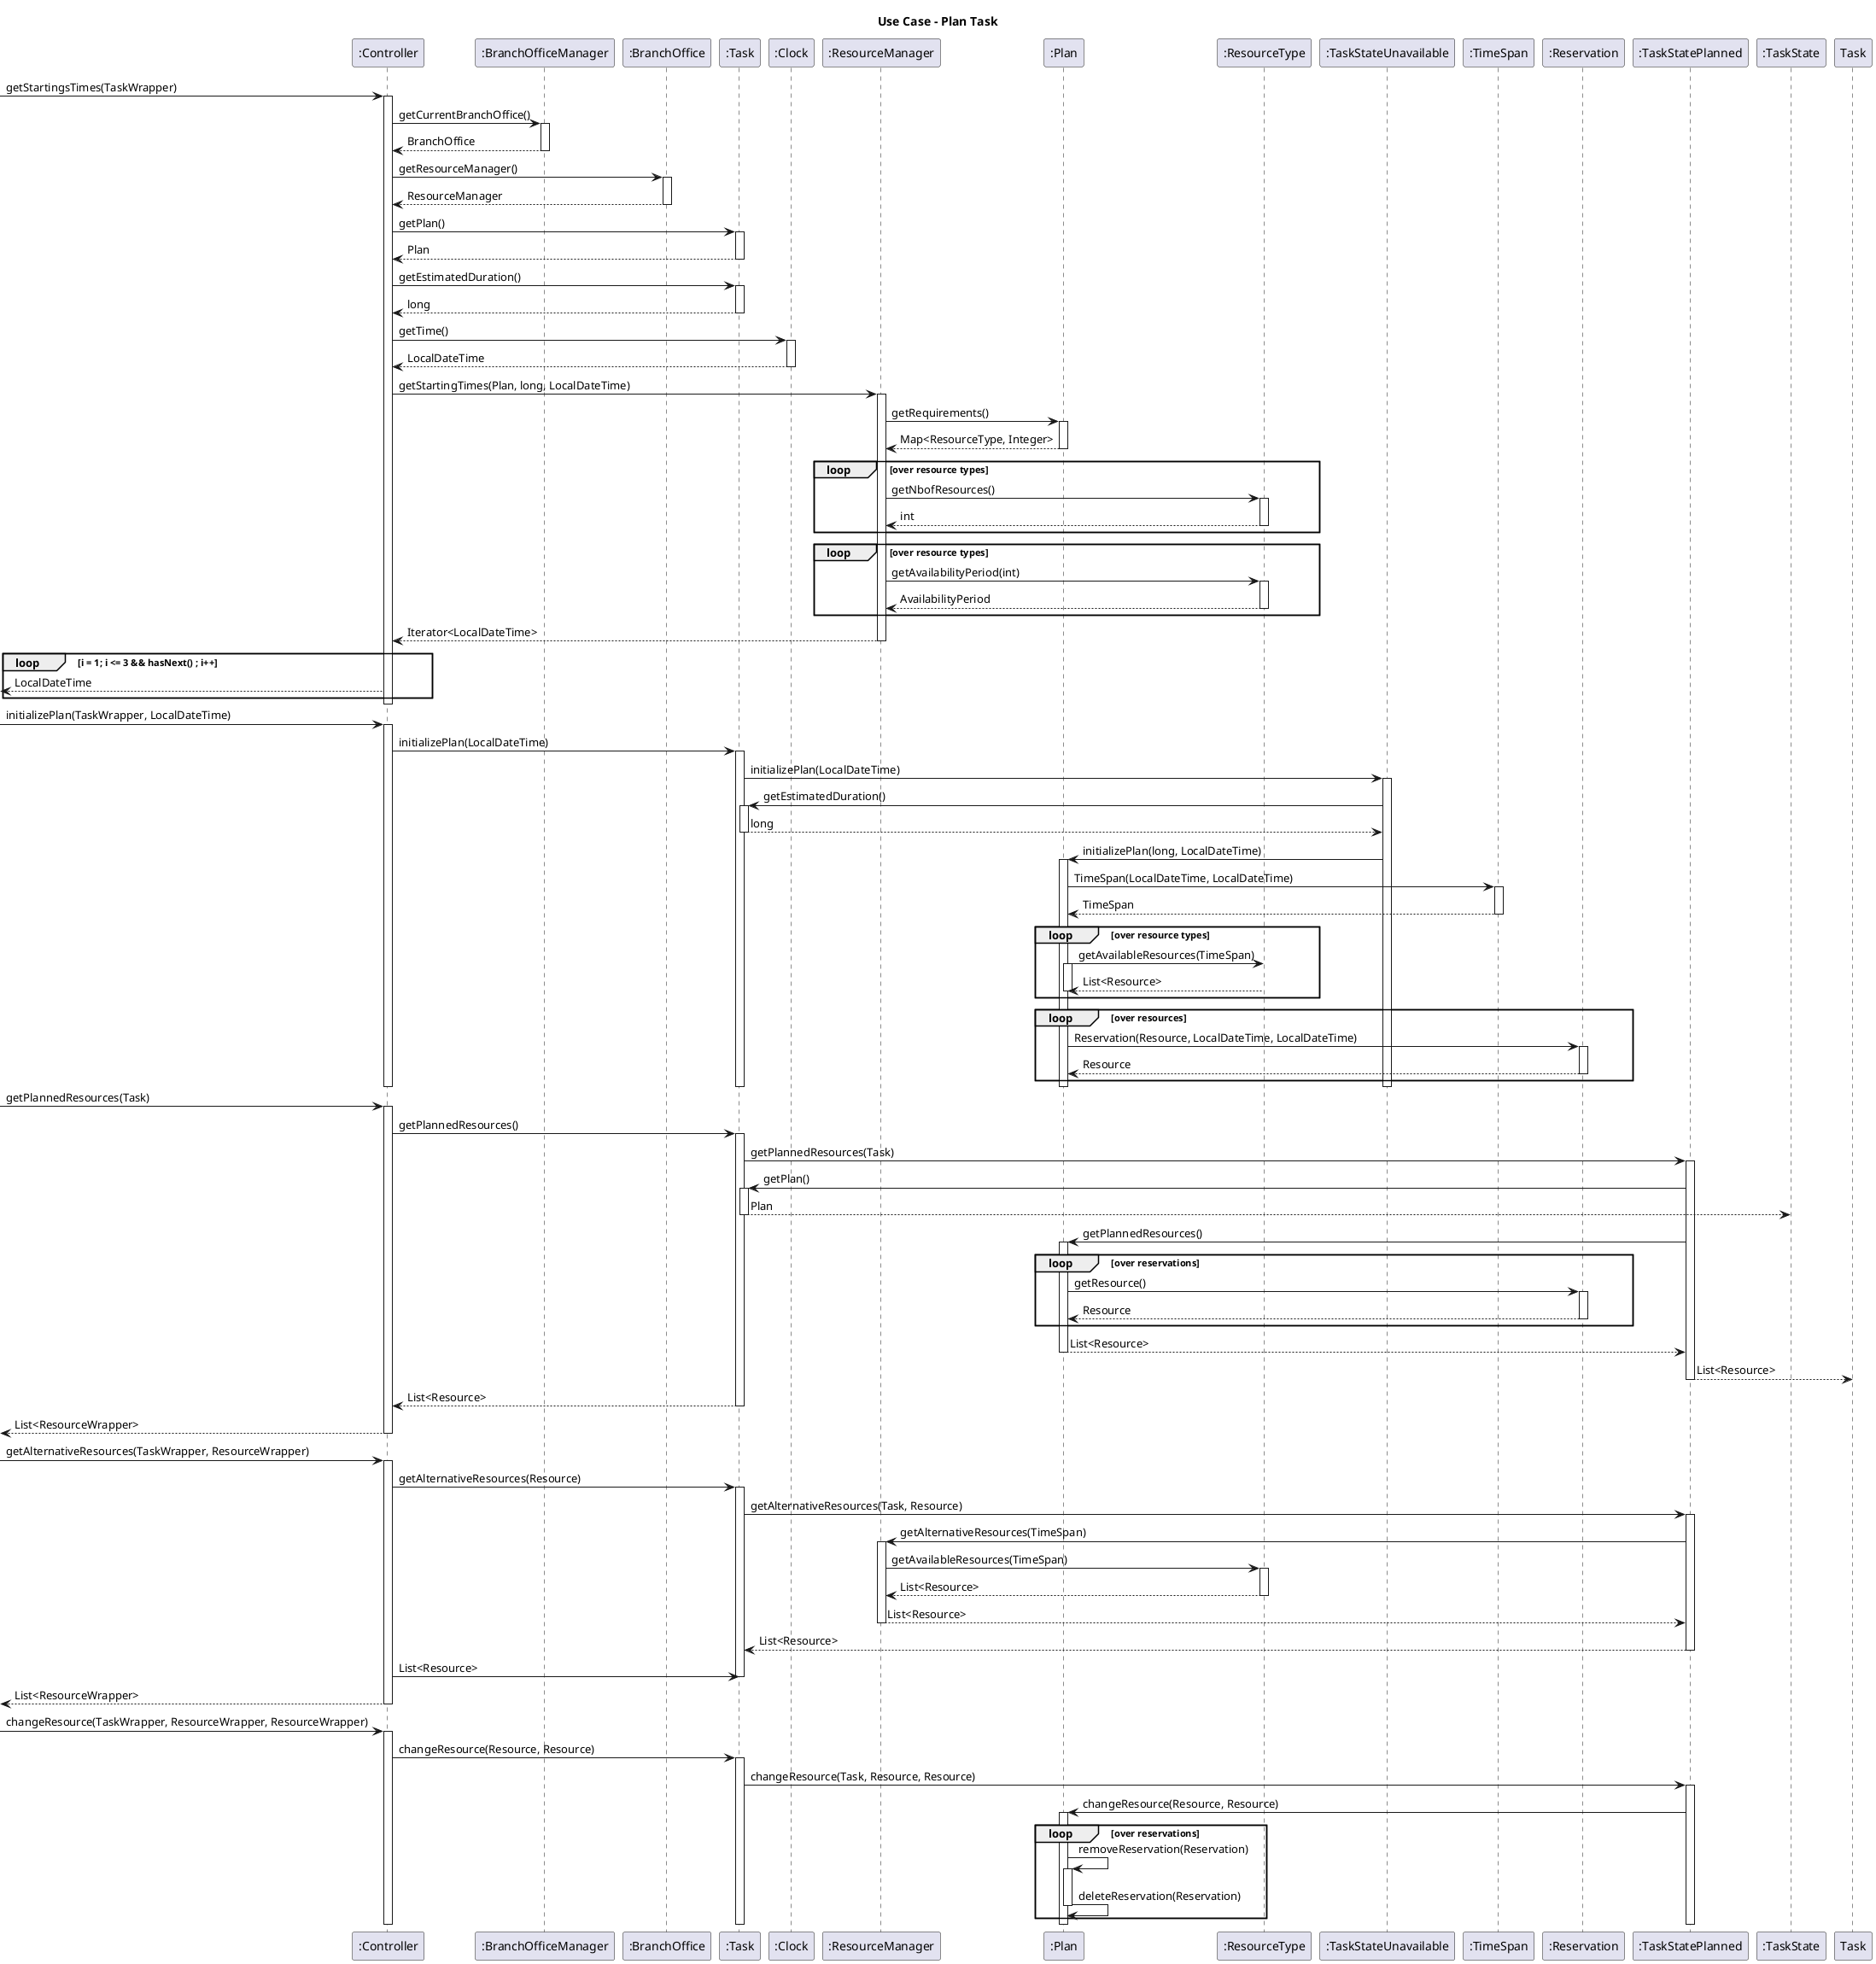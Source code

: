 @startuml

title "Use Case - Plan Task"

-> ":Controller" : getStartingsTimes(TaskWrapper)
activate ":Controller"

":Controller" -> ":BranchOfficeManager": getCurrentBranchOffice()
activate ":BranchOfficeManager"
":Controller" <-- ":BranchOfficeManager": BranchOffice
deactivate ":BranchOfficeManager"

":Controller" -> ":BranchOffice": getResourceManager()
activate ":BranchOffice"
":Controller" <-- ":BranchOffice": ResourceManager
deactivate ":BranchOffice"

":Controller" -> ":Task": getPlan()
activate ":Task"
":Controller" <-- ":Task": Plan
deactivate ":Task"

":Controller" -> ":Task": getEstimatedDuration()
activate ":Task"
":Controller" <-- ":Task": long
deactivate ":Task"

":Controller" -> ":Clock": getTime()
activate ":Clock"
":Controller" <-- ":Clock": LocalDateTime
deactivate ":Clock"

":Controller" -> ":ResourceManager" : getStartingTimes(Plan, long, LocalDateTime)
activate ":ResourceManager"

":ResourceManager" -> ":Plan": getRequirements()
activate ":Plan"
":Plan" --> ":ResourceManager" : Map<ResourceType, Integer>
deactivate ":Plan"

loop over resource types

    ":ResourceManager" -> ":ResourceType" : getNbofResources()
    activate ":ResourceType"
    ":ResourceType" --> ":ResourceManager" : int
    deactivate ":ResourceType"

end

loop over resource types

    ":ResourceManager" -> ":ResourceType" : getAvailabilityPeriod(int)
    activate ":ResourceType"


    ":ResourceType" --> ":ResourceManager" : AvailabilityPeriod
    deactivate ":ResourceType"

end

":ResourceManager" --> ":Controller" : Iterator<LocalDateTime>
deactivate ":ResourceManager"

loop i = 1; i <= 3 && hasNext() ; i++
    <-- ":Controller" : LocalDateTime
end
deactivate ":Controller"

-> ":Controller" : initializePlan(TaskWrapper, LocalDateTime)
activate ":Controller"

":Controller" -> ":Task" : initializePlan(LocalDateTime)
activate ":Task"

":Task" -> ":TaskStateUnavailable" : initializePlan(LocalDateTime)
activate ":TaskStateUnavailable"

":TaskStateUnavailable" -> ":Task": getEstimatedDuration()
activate ":Task"
":TaskStateUnavailable" <-- ":Task": long
deactivate ":Task"

":TaskStateUnavailable" -> ":Plan" : initializePlan(long, LocalDateTime)
activate ":Plan"

":Plan" -> ":TimeSpan": TimeSpan(LocalDateTime, LocalDateTime)
activate ":TimeSpan"
":Plan" <-- ":TimeSpan": TimeSpan
deactivate ":TimeSpan"

loop over resource types
    ":Plan" -> ":ResourceType" : getAvailableResources(TimeSpan)
    activate ":Plan"
    ":ResourceType" --> ":Plan" : List<Resource>
    deactivate ":Plan"
end

loop over resources
    ":Plan" -> ":Reservation" : Reservation(Resource, LocalDateTime, LocalDateTime)
    activate ":Reservation"
    ":Reservation" --> ":Plan" : Resource
    deactivate ":Reservation"
end

deactivate ":Plan"
deactivate ":TaskStateUnavailable"
deactivate ":Task"
deactivate ":Controller"


-> ":Controller" : getPlannedResources(Task)
activate ":Controller"

":Controller" -> ":Task" : getPlannedResources()
activate ":Task"

":Task" -> ":TaskStatePlanned" : getPlannedResources(Task)
activate ":TaskStatePlanned"

":TaskStatePlanned" -> ":Task": getPlan()
activate ":Task"
":TaskState" <-- ":Task": Plan
deactivate ":Task"

":TaskStatePlanned" -> ":Plan" : getPlannedResources()
activate ":Plan"

loop over reservations
    ":Plan" -> ":Reservation" : getResource()
    activate ":Reservation"
    ":Reservation" --> ":Plan" : Resource
    deactivate ":Reservation"

end

":Plan" --> ":TaskStatePlanned" : List<Resource>
deactivate ":Plan"
":TaskStatePlanned" --> "Task" : List<Resource>
deactivate ":TaskStatePlanned"
":Task" --> ":Controller" : List<Resource>
deactivate ":Task"
<-- ":Controller": List<ResourceWrapper>
deactivate ":Controller"


-> ":Controller": getAlternativeResources(TaskWrapper, ResourceWrapper)
activate ":Controller"

":Controller" -> ":Task" : getAlternativeResources(Resource)
activate ":Task"

":Task" -> ":TaskStatePlanned" : getAlternativeResources(Task, Resource)
activate ":TaskStatePlanned"

":TaskStatePlanned" -> ":ResourceManager" : getAlternativeResources(TimeSpan)
activate ":ResourceManager"

":ResourceManager" -> ":ResourceType": getAvailableResources(TimeSpan)
activate ":ResourceType"

":ResourceManager" <-- ":ResourceType": List<Resource>
deactivate ":ResourceType"

":TaskStatePlanned" <-- ":ResourceManager" : List<Resource>
deactivate ":ResourceManager"

":Task" <-- ":TaskStatePlanned" : List<Resource>
deactivate ":TaskStatePlanned"

":Controller" -> ":Task" : List<Resource>
deactivate ":Task"

<-- ":Controller": List<ResourceWrapper>
deactivate ":Controller"



-> ":Controller" : changeResource(TaskWrapper, ResourceWrapper, ResourceWrapper)
activate ":Controller"

":Controller" -> ":Task" : changeResource(Resource, Resource)
activate ":Task"

":Task" -> ":TaskStatePlanned" : changeResource(Task, Resource, Resource)
activate ":TaskStatePlanned"

":TaskStatePlanned" -> ":Plan" : changeResource(Resource, Resource)
activate ":Plan"

loop over reservations
    ":Plan" -> ":Plan" : removeReservation(Reservation)
    activate ":Plan"
    ":Plan" -> ":Plan" : deleteReservation(Reservation)
    deactivate ":Plan"
end

deactivate ":Plan"
deactivate ":TaskStatePlanned"
deactivate ":Task"
deactivate ":Controller"

@enduml
